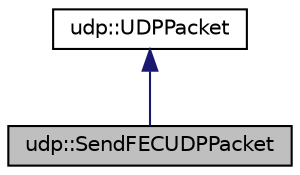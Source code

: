 digraph "udp::SendFECUDPPacket"
{
 // LATEX_PDF_SIZE
  edge [fontname="Helvetica",fontsize="10",labelfontname="Helvetica",labelfontsize="10"];
  node [fontname="Helvetica",fontsize="10",shape=record];
  Node1 [label="udp::SendFECUDPPacket",height=0.2,width=0.4,color="black", fillcolor="grey75", style="filled", fontcolor="black",tooltip=" "];
  Node2 -> Node1 [dir="back",color="midnightblue",fontsize="10",style="solid",fontname="Helvetica"];
  Node2 [label="udp::UDPPacket",height=0.2,width=0.4,color="black", fillcolor="white", style="filled",URL="$structudp_1_1UDPPacket.html",tooltip=" "];
}
